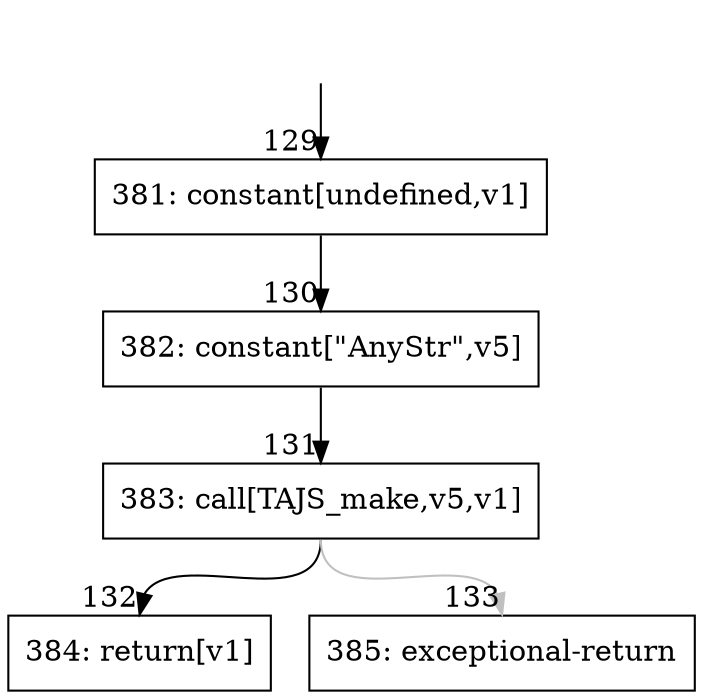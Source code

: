 digraph {
rankdir="TD"
BB_entry5[shape=none,label=""];
BB_entry5 -> BB129 [tailport=s, headport=n, headlabel="    129"]
BB129 [shape=record label="{381: constant[undefined,v1]}" ] 
BB129 -> BB130 [tailport=s, headport=n, headlabel="      130"]
BB130 [shape=record label="{382: constant[\"AnyStr\",v5]}" ] 
BB130 -> BB131 [tailport=s, headport=n, headlabel="      131"]
BB131 [shape=record label="{383: call[TAJS_make,v5,v1]}" ] 
BB131 -> BB132 [tailport=s, headport=n, headlabel="      132"]
BB131 -> BB133 [tailport=s, headport=n, color=gray, headlabel="      133"]
BB132 [shape=record label="{384: return[v1]}" ] 
BB133 [shape=record label="{385: exceptional-return}" ] 
}
